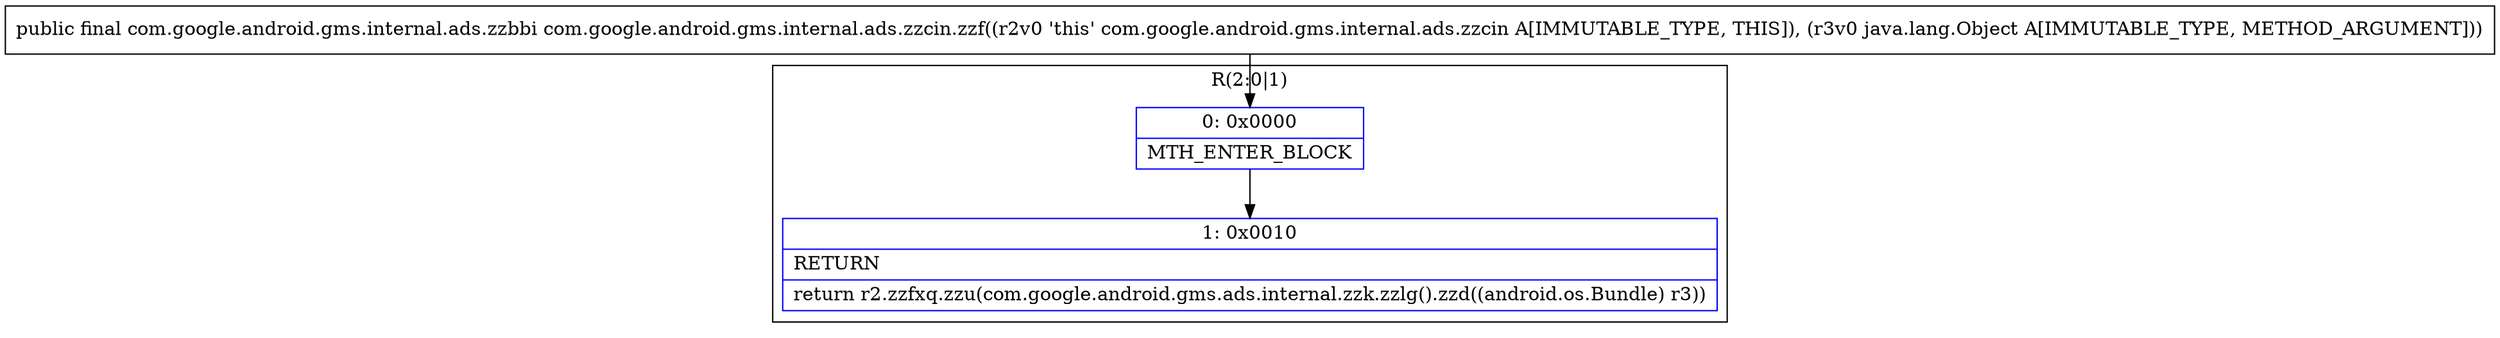digraph "CFG forcom.google.android.gms.internal.ads.zzcin.zzf(Ljava\/lang\/Object;)Lcom\/google\/android\/gms\/internal\/ads\/zzbbi;" {
subgraph cluster_Region_439681734 {
label = "R(2:0|1)";
node [shape=record,color=blue];
Node_0 [shape=record,label="{0\:\ 0x0000|MTH_ENTER_BLOCK\l}"];
Node_1 [shape=record,label="{1\:\ 0x0010|RETURN\l|return r2.zzfxq.zzu(com.google.android.gms.ads.internal.zzk.zzlg().zzd((android.os.Bundle) r3))\l}"];
}
MethodNode[shape=record,label="{public final com.google.android.gms.internal.ads.zzbbi com.google.android.gms.internal.ads.zzcin.zzf((r2v0 'this' com.google.android.gms.internal.ads.zzcin A[IMMUTABLE_TYPE, THIS]), (r3v0 java.lang.Object A[IMMUTABLE_TYPE, METHOD_ARGUMENT])) }"];
MethodNode -> Node_0;
Node_0 -> Node_1;
}


